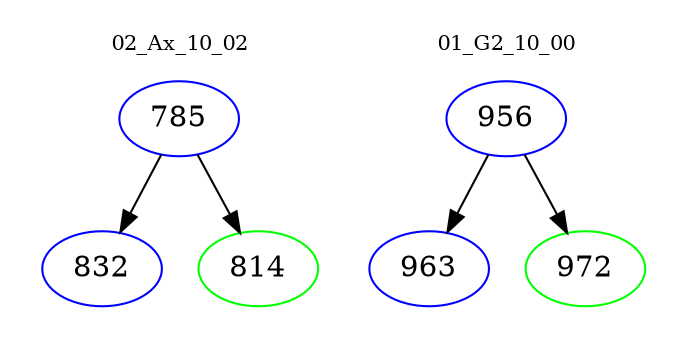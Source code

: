 digraph{
subgraph cluster_0 {
color = white
label = "02_Ax_10_02";
fontsize=10;
T0_785 [label="785", color="blue"]
T0_785 -> T0_832 [color="black"]
T0_832 [label="832", color="blue"]
T0_785 -> T0_814 [color="black"]
T0_814 [label="814", color="green"]
}
subgraph cluster_1 {
color = white
label = "01_G2_10_00";
fontsize=10;
T1_956 [label="956", color="blue"]
T1_956 -> T1_963 [color="black"]
T1_963 [label="963", color="blue"]
T1_956 -> T1_972 [color="black"]
T1_972 [label="972", color="green"]
}
}
